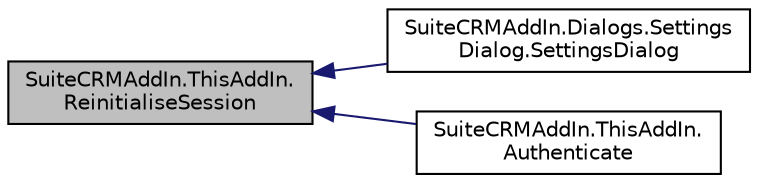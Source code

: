 digraph "SuiteCRMAddIn.ThisAddIn.ReinitialiseSession"
{
  edge [fontname="Helvetica",fontsize="10",labelfontname="Helvetica",labelfontsize="10"];
  node [fontname="Helvetica",fontsize="10",shape=record];
  rankdir="LR";
  Node70 [label="SuiteCRMAddIn.ThisAddIn.\lReinitialiseSession",height=0.2,width=0.4,color="black", fillcolor="grey75", style="filled", fontcolor="black"];
  Node70 -> Node71 [dir="back",color="midnightblue",fontsize="10",style="solid",fontname="Helvetica"];
  Node71 [label="SuiteCRMAddIn.Dialogs.Settings\lDialog.SettingsDialog",height=0.2,width=0.4,color="black", fillcolor="white", style="filled",URL="$class_suite_c_r_m_add_in_1_1_dialogs_1_1_settings_dialog.html#a55bf341eb6cf34acaa004c221719b4ba"];
  Node70 -> Node72 [dir="back",color="midnightblue",fontsize="10",style="solid",fontname="Helvetica"];
  Node72 [label="SuiteCRMAddIn.ThisAddIn.\lAuthenticate",height=0.2,width=0.4,color="black", fillcolor="white", style="filled",URL="$class_suite_c_r_m_add_in_1_1_this_add_in.html#a9d0e15278e7570ae6acc60ed081d7bdb",tooltip="Authenticate against CRM using these parameters. "];
}
